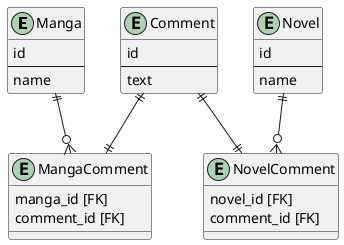 @@@startuml test

entity Manga {
    id
    --
    name
}

entity Novel {
    id
    --
    name
}

entity MangaComment{
    manga_id [FK]
    comment_id [FK]
}

entity NovelComment {
    novel_id [FK]
    comment_id [FK]
}

entity Comment {
    id
    --
    text
}

Manga ||--o{ MangaComment
Novel ||--o{ NovelComment
Comment ||--|| MangaComment
Comment ||--|| NovelComment

@@@enduml
